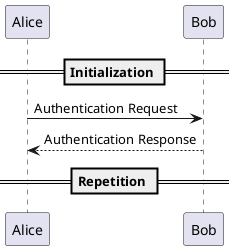 @startuml
== Initialization ==
Alice -> Bob: Authentication Request
Bob --> Alice: Authentication Response
== Repetition ==

@enduml